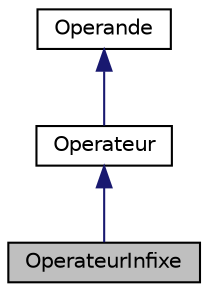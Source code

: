 digraph "OperateurInfixe"
{
  edge [fontname="Helvetica",fontsize="10",labelfontname="Helvetica",labelfontsize="10"];
  node [fontname="Helvetica",fontsize="10",shape=record];
  Node1 [label="OperateurInfixe",height=0.2,width=0.4,color="black", fillcolor="grey75", style="filled", fontcolor="black"];
  Node2 -> Node1 [dir="back",color="midnightblue",fontsize="10",style="solid",fontname="Helvetica"];
  Node2 [label="Operateur",height=0.2,width=0.4,color="black", fillcolor="white", style="filled",URL="$class_operateur.html",tooltip="classe la plus abstraite des opérateurs "];
  Node3 -> Node2 [dir="back",color="midnightblue",fontsize="10",style="solid",fontname="Helvetica"];
  Node3 [label="Operande",height=0.2,width=0.4,color="black", fillcolor="white", style="filled",URL="$class_operande.html"];
}
